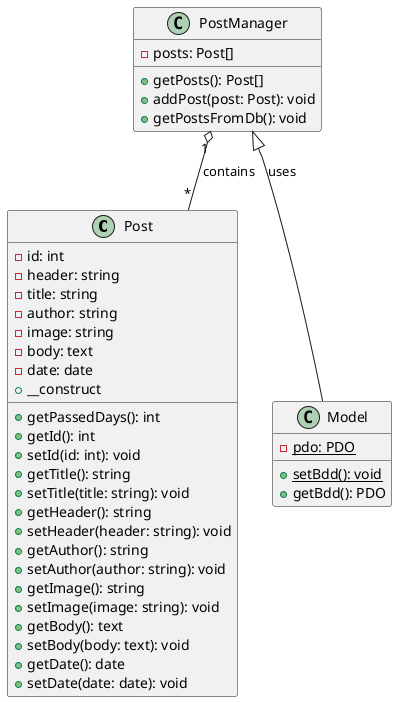 @startuml
class Post {
    - id: int
    - header: string
    - title: string
    - author: string
    - image: string
    - body: text
    - date: date
    +__construct
    + getPassedDays(): int
    + getId(): int
    + setId(id: int): void
    + getTitle(): string
    + setTitle(title: string): void
    + getHeader(): string
    + setHeader(header: string): void
    + getAuthor(): string
    + setAuthor(author: string): void
    + getImage(): string
    + setImage(image: string): void
    + getBody(): text
    + setBody(body: text): void
    + getDate(): date
    + setDate(date: date): void
}

class PostManager {
    - posts: Post[]
    + getPosts(): Post[]
    + addPost(post: Post): void
    + getPostsFromDb(): void
}

class Model {
    {static} - pdo: PDO
    {static} + setBdd(): void
    + getBdd(): PDO
}

PostManager "1" o-- "*" Post : contains
PostManager <|-- Model : uses
@enduml